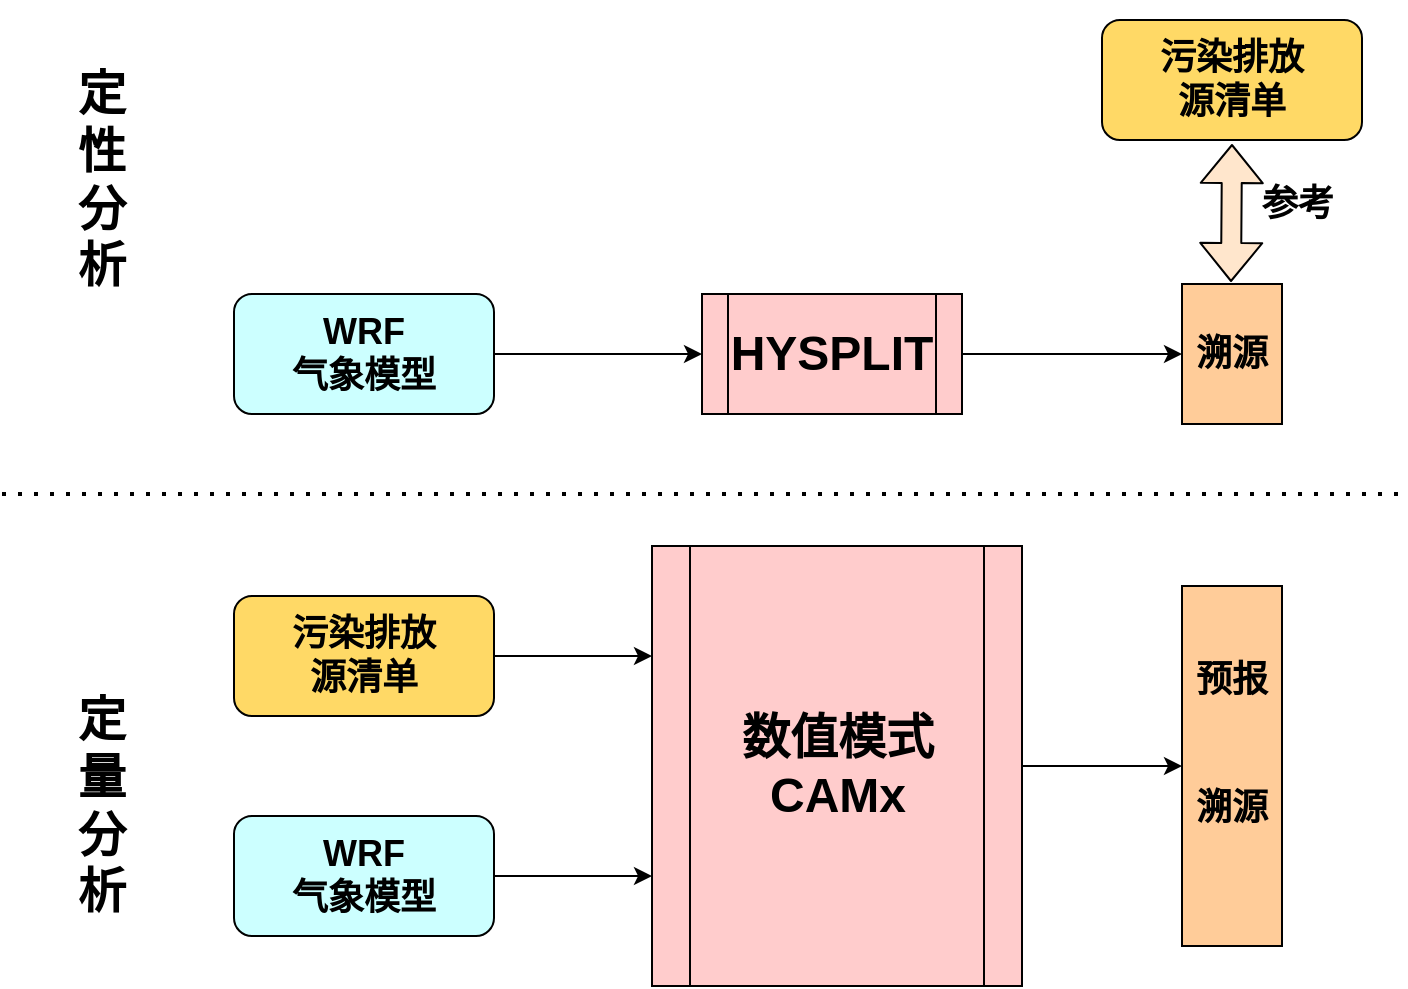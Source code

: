 <mxfile version="13.10.4" type="github">
  <diagram id="r_6eTFj4NcLReCJOViOT" name="Page-1">
    <mxGraphModel dx="2037" dy="425" grid="1" gridSize="10" guides="1" tooltips="1" connect="1" arrows="1" fold="1" page="1" pageScale="1" pageWidth="1169" pageHeight="827" math="0" shadow="0">
      <root>
        <mxCell id="0" />
        <mxCell id="1" parent="0" />
        <mxCell id="vmFppiHybvJ8Ji1wKtNc-2" style="edgeStyle=orthogonalEdgeStyle;rounded=0;orthogonalLoop=1;jettySize=auto;html=1;exitX=1;exitY=0.5;exitDx=0;exitDy=0;entryX=0;entryY=0.25;entryDx=0;entryDy=0;" parent="1" source="DB2yZfsS4Bzt_CUdJ10X-2" target="vmFppiHybvJ8Ji1wKtNc-1" edge="1">
          <mxGeometry relative="1" as="geometry" />
        </mxCell>
        <mxCell id="DB2yZfsS4Bzt_CUdJ10X-2" value="&lt;font style=&quot;font-size: 18px&quot;&gt;&lt;b&gt;污染排放&lt;br&gt;源清单&lt;/b&gt;&lt;b&gt;&lt;br&gt;&lt;/b&gt;&lt;/font&gt;" style="rounded=1;whiteSpace=wrap;html=1;fillColor=#FFD966;" parent="1" vertex="1">
          <mxGeometry x="-714" y="346" width="130" height="60" as="geometry" />
        </mxCell>
        <mxCell id="vmFppiHybvJ8Ji1wKtNc-4" style="edgeStyle=orthogonalEdgeStyle;rounded=0;orthogonalLoop=1;jettySize=auto;html=1;exitX=1;exitY=0.5;exitDx=0;exitDy=0;entryX=0;entryY=0.75;entryDx=0;entryDy=0;" parent="1" source="DB2yZfsS4Bzt_CUdJ10X-4" target="vmFppiHybvJ8Ji1wKtNc-1" edge="1">
          <mxGeometry relative="1" as="geometry" />
        </mxCell>
        <mxCell id="DB2yZfsS4Bzt_CUdJ10X-4" value="&lt;font style=&quot;font-size: 18px&quot;&gt;&lt;b&gt;WRF&lt;br&gt;&lt;/b&gt;&lt;b&gt;气象模型&lt;/b&gt;&lt;/font&gt;" style="rounded=1;whiteSpace=wrap;html=1;fillColor=#CCFFFF;" parent="1" vertex="1">
          <mxGeometry x="-714" y="456" width="130" height="60" as="geometry" />
        </mxCell>
        <mxCell id="DB2yZfsS4Bzt_CUdJ10X-6" value="&lt;span style=&quot;font-size: 18px&quot;&gt;&lt;b&gt;预报&lt;br&gt;&lt;br&gt;&lt;br&gt;&lt;/b&gt;&lt;/span&gt;&lt;font style=&quot;font-size: 18px&quot;&gt;&lt;b&gt;溯源&lt;br&gt;&lt;br&gt;&lt;/b&gt;&lt;/font&gt;" style="rounded=0;whiteSpace=wrap;html=1;fillColor=#FFCC99;" parent="1" vertex="1">
          <mxGeometry x="-240" y="341" width="50" height="180" as="geometry" />
        </mxCell>
        <mxCell id="vmFppiHybvJ8Ji1wKtNc-16" style="edgeStyle=orthogonalEdgeStyle;rounded=0;orthogonalLoop=1;jettySize=auto;html=1;exitX=1;exitY=0.5;exitDx=0;exitDy=0;" parent="1" source="vmFppiHybvJ8Ji1wKtNc-1" target="DB2yZfsS4Bzt_CUdJ10X-6" edge="1">
          <mxGeometry relative="1" as="geometry" />
        </mxCell>
        <mxCell id="vmFppiHybvJ8Ji1wKtNc-1" value="&lt;b style=&quot;font-size: 24px&quot;&gt;数值模式&lt;br&gt;CAMx&lt;/b&gt;" style="shape=process;whiteSpace=wrap;html=1;backgroundOutline=1;fillColor=#FFCCCC;" parent="1" vertex="1">
          <mxGeometry x="-505" y="321" width="185" height="220" as="geometry" />
        </mxCell>
        <mxCell id="ODfpVLE_iqM5wtXaOVnX-3" style="edgeStyle=orthogonalEdgeStyle;rounded=0;orthogonalLoop=1;jettySize=auto;html=1;exitX=1;exitY=0.5;exitDx=0;exitDy=0;entryX=0;entryY=0.5;entryDx=0;entryDy=0;strokeColor=#000000;" edge="1" parent="1" source="vmFppiHybvJ8Ji1wKtNc-5" target="vmFppiHybvJ8Ji1wKtNc-13">
          <mxGeometry relative="1" as="geometry" />
        </mxCell>
        <mxCell id="vmFppiHybvJ8Ji1wKtNc-5" value="&lt;font style=&quot;font-size: 24px&quot;&gt;&lt;b&gt;HYSPLIT&lt;/b&gt;&lt;/font&gt;" style="shape=process;whiteSpace=wrap;html=1;backgroundOutline=1;fillColor=#FFCCCC;" parent="1" vertex="1">
          <mxGeometry x="-480" y="195" width="130" height="60" as="geometry" />
        </mxCell>
        <mxCell id="vmFppiHybvJ8Ji1wKtNc-6" value="&lt;font style=&quot;font-size: 18px&quot;&gt;&lt;b&gt;污染排放&lt;br&gt;源清单&lt;/b&gt;&lt;b&gt;&lt;br&gt;&lt;/b&gt;&lt;/font&gt;" style="rounded=1;whiteSpace=wrap;html=1;fillColor=#FFD966;" parent="1" vertex="1">
          <mxGeometry x="-280" y="58" width="130" height="60" as="geometry" />
        </mxCell>
        <mxCell id="vmFppiHybvJ8Ji1wKtNc-7" value="" style="shape=flexArrow;endArrow=classic;startArrow=classic;html=1;fillColor=#ffe6cc;" parent="1" edge="1">
          <mxGeometry width="50" height="50" relative="1" as="geometry">
            <mxPoint x="-215.5" y="189" as="sourcePoint" />
            <mxPoint x="-215" y="120" as="targetPoint" />
          </mxGeometry>
        </mxCell>
        <mxCell id="vmFppiHybvJ8Ji1wKtNc-13" value="&lt;font style=&quot;font-size: 18px&quot;&gt;&lt;b&gt;溯源&lt;br&gt;&lt;/b&gt;&lt;/font&gt;" style="rounded=0;whiteSpace=wrap;html=1;fillColor=#FFCC99;" parent="1" vertex="1">
          <mxGeometry x="-240" y="190" width="50" height="70" as="geometry" />
        </mxCell>
        <mxCell id="vmFppiHybvJ8Ji1wKtNc-18" value="&lt;font style=&quot;font-size: 18px&quot;&gt;&lt;b&gt;参考&lt;/b&gt;&lt;/font&gt;" style="text;html=1;strokeColor=none;fillColor=none;align=center;verticalAlign=middle;whiteSpace=wrap;rounded=0;" parent="1" vertex="1">
          <mxGeometry x="-202" y="140" width="40" height="20" as="geometry" />
        </mxCell>
        <mxCell id="ODfpVLE_iqM5wtXaOVnX-2" style="edgeStyle=orthogonalEdgeStyle;rounded=0;orthogonalLoop=1;jettySize=auto;html=1;exitX=1;exitY=0.5;exitDx=0;exitDy=0;entryX=0;entryY=0.5;entryDx=0;entryDy=0;strokeColor=#000000;" edge="1" parent="1" source="vmFppiHybvJ8Ji1wKtNc-19" target="vmFppiHybvJ8Ji1wKtNc-5">
          <mxGeometry relative="1" as="geometry" />
        </mxCell>
        <mxCell id="vmFppiHybvJ8Ji1wKtNc-19" value="&lt;font style=&quot;font-size: 18px&quot;&gt;&lt;b&gt;WRF&lt;br&gt;&lt;/b&gt;&lt;b&gt;气象模型&lt;/b&gt;&lt;/font&gt;" style="rounded=1;whiteSpace=wrap;html=1;fillColor=#CCFFFF;" parent="1" vertex="1">
          <mxGeometry x="-714" y="195" width="130" height="60" as="geometry" />
        </mxCell>
        <mxCell id="vmFppiHybvJ8Ji1wKtNc-21" value="" style="endArrow=none;dashed=1;html=1;dashPattern=1 3;strokeWidth=2;" parent="1" edge="1">
          <mxGeometry width="50" height="50" relative="1" as="geometry">
            <mxPoint x="-830" y="295" as="sourcePoint" />
            <mxPoint x="-130" y="295" as="targetPoint" />
          </mxGeometry>
        </mxCell>
        <mxCell id="vmFppiHybvJ8Ji1wKtNc-22" value="&lt;font style=&quot;font-size: 24px&quot;&gt;&lt;b&gt;定性分析&lt;/b&gt;&lt;/font&gt;" style="text;html=1;strokeColor=none;fillColor=none;align=center;verticalAlign=middle;whiteSpace=wrap;rounded=0;" parent="1" vertex="1">
          <mxGeometry x="-800" y="48" width="40" height="180" as="geometry" />
        </mxCell>
        <mxCell id="vmFppiHybvJ8Ji1wKtNc-23" value="&lt;font style=&quot;font-size: 24px&quot;&gt;&lt;b&gt;定量分析&lt;/b&gt;&lt;/font&gt;" style="text;html=1;strokeColor=none;fillColor=none;align=center;verticalAlign=middle;whiteSpace=wrap;rounded=0;" parent="1" vertex="1">
          <mxGeometry x="-800" y="361" width="40" height="180" as="geometry" />
        </mxCell>
      </root>
    </mxGraphModel>
  </diagram>
</mxfile>
